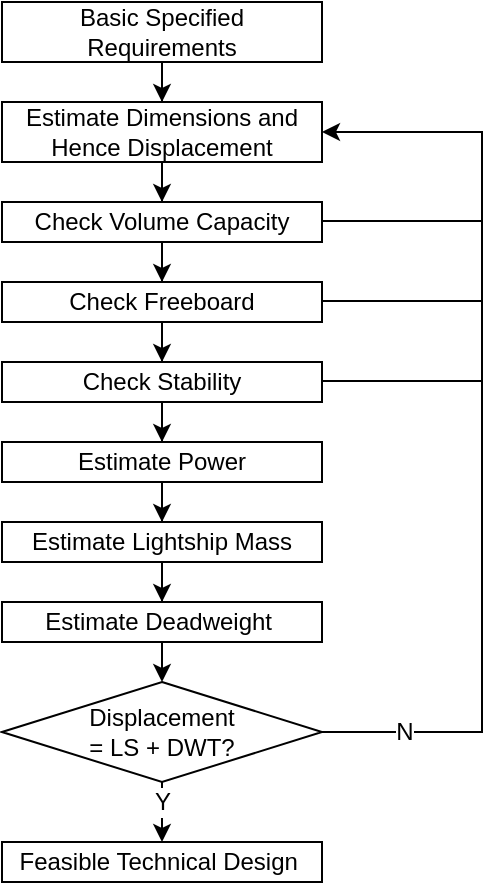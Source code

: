 <mxfile version="11.1.4" type="device"><diagram id="kB_-qwp7hlhkbU84jIvx" name="Page-1"><mxGraphModel dx="851" dy="514" grid="1" gridSize="10" guides="1" tooltips="1" connect="1" arrows="1" fold="1" page="1" pageScale="1" pageWidth="827" pageHeight="1169" math="0" shadow="0"><root><mxCell id="0"/><mxCell id="1" parent="0"/><mxCell id="sai1MVdhy5YU1st70Rwd-57" value="" style="edgeStyle=orthogonalEdgeStyle;rounded=0;orthogonalLoop=1;jettySize=auto;html=1;entryX=0.5;entryY=0;entryDx=0;entryDy=0;" edge="1" parent="1" source="sai1MVdhy5YU1st70Rwd-15" target="sai1MVdhy5YU1st70Rwd-16"><mxGeometry relative="1" as="geometry"/></mxCell><mxCell id="sai1MVdhy5YU1st70Rwd-15" value="Basic Specified Requirements" style="rounded=0;whiteSpace=wrap;html=1;" vertex="1" parent="1"><mxGeometry x="320" y="120" width="160" height="30" as="geometry"/></mxCell><mxCell id="sai1MVdhy5YU1st70Rwd-28" value="" style="edgeStyle=orthogonalEdgeStyle;rounded=0;orthogonalLoop=1;jettySize=auto;html=1;entryX=0.5;entryY=0;entryDx=0;entryDy=0;" edge="1" parent="1" source="sai1MVdhy5YU1st70Rwd-16" target="sai1MVdhy5YU1st70Rwd-17"><mxGeometry relative="1" as="geometry"/></mxCell><mxCell id="sai1MVdhy5YU1st70Rwd-16" value="Estimate Dimensions and Hence Displacement" style="rounded=0;whiteSpace=wrap;html=1;" vertex="1" parent="1"><mxGeometry x="320" y="170" width="160" height="30" as="geometry"/></mxCell><mxCell id="sai1MVdhy5YU1st70Rwd-17" value="Check Volume Capacity" style="rounded=0;whiteSpace=wrap;html=1;" vertex="1" parent="1"><mxGeometry x="320" y="220" width="160" height="20" as="geometry"/></mxCell><mxCell id="sai1MVdhy5YU1st70Rwd-31" value="" style="edgeStyle=orthogonalEdgeStyle;rounded=0;orthogonalLoop=1;jettySize=auto;html=1;entryX=0.5;entryY=0;entryDx=0;entryDy=0;" edge="1" parent="1" source="sai1MVdhy5YU1st70Rwd-18" target="sai1MVdhy5YU1st70Rwd-22"><mxGeometry relative="1" as="geometry"/></mxCell><mxCell id="sai1MVdhy5YU1st70Rwd-18" value="Check Freeboard" style="rounded=0;whiteSpace=wrap;html=1;" vertex="1" parent="1"><mxGeometry x="320" y="260" width="160" height="20" as="geometry"/></mxCell><mxCell id="sai1MVdhy5YU1st70Rwd-38" value="" style="edgeStyle=orthogonalEdgeStyle;rounded=0;orthogonalLoop=1;jettySize=auto;html=1;entryX=1;entryY=0.5;entryDx=0;entryDy=0;" edge="1" parent="1" source="sai1MVdhy5YU1st70Rwd-20" target="sai1MVdhy5YU1st70Rwd-16"><mxGeometry relative="1" as="geometry"><mxPoint x="560.0" y="485" as="targetPoint"/><Array as="points"><mxPoint x="560" y="485"/><mxPoint x="560" y="185"/></Array></mxGeometry></mxCell><mxCell id="sai1MVdhy5YU1st70Rwd-39" value="N" style="text;html=1;resizable=0;points=[];align=center;verticalAlign=middle;labelBackgroundColor=#ffffff;" vertex="1" connectable="0" parent="sai1MVdhy5YU1st70Rwd-38"><mxGeometry x="-0.891" y="1" relative="1" as="geometry"><mxPoint x="15.5" y="1" as="offset"/></mxGeometry></mxCell><mxCell id="sai1MVdhy5YU1st70Rwd-41" value="" style="edgeStyle=orthogonalEdgeStyle;rounded=0;orthogonalLoop=1;jettySize=auto;html=1;entryX=0.5;entryY=0;entryDx=0;entryDy=0;" edge="1" parent="1" source="sai1MVdhy5YU1st70Rwd-20" target="sai1MVdhy5YU1st70Rwd-27"><mxGeometry relative="1" as="geometry"><mxPoint x="400" y="590" as="targetPoint"/></mxGeometry></mxCell><mxCell id="sai1MVdhy5YU1st70Rwd-56" value="Y" style="text;html=1;resizable=0;points=[];align=center;verticalAlign=middle;labelBackgroundColor=#ffffff;" vertex="1" connectable="0" parent="sai1MVdhy5YU1st70Rwd-41"><mxGeometry x="1" y="17" relative="1" as="geometry"><mxPoint x="-17" y="-20" as="offset"/></mxGeometry></mxCell><mxCell id="sai1MVdhy5YU1st70Rwd-20" value="Displacement &lt;br&gt;= LS + DWT?" style="rhombus;whiteSpace=wrap;html=1;" vertex="1" parent="1"><mxGeometry x="320" y="460" width="160" height="50" as="geometry"/></mxCell><mxCell id="sai1MVdhy5YU1st70Rwd-32" value="" style="edgeStyle=orthogonalEdgeStyle;rounded=0;orthogonalLoop=1;jettySize=auto;html=1;entryX=0.5;entryY=0;entryDx=0;entryDy=0;" edge="1" parent="1" source="sai1MVdhy5YU1st70Rwd-22" target="sai1MVdhy5YU1st70Rwd-23"><mxGeometry relative="1" as="geometry"/></mxCell><mxCell id="sai1MVdhy5YU1st70Rwd-22" value="Check Stability" style="rounded=0;whiteSpace=wrap;html=1;" vertex="1" parent="1"><mxGeometry x="320" y="300" width="160" height="20" as="geometry"/></mxCell><mxCell id="sai1MVdhy5YU1st70Rwd-33" value="" style="edgeStyle=orthogonalEdgeStyle;rounded=0;orthogonalLoop=1;jettySize=auto;html=1;entryX=0.5;entryY=0;entryDx=0;entryDy=0;" edge="1" parent="1" source="sai1MVdhy5YU1st70Rwd-23" target="sai1MVdhy5YU1st70Rwd-24"><mxGeometry relative="1" as="geometry"/></mxCell><mxCell id="sai1MVdhy5YU1st70Rwd-23" value="Estimate Power" style="rounded=0;whiteSpace=wrap;html=1;" vertex="1" parent="1"><mxGeometry x="320" y="340" width="160" height="20" as="geometry"/></mxCell><mxCell id="sai1MVdhy5YU1st70Rwd-34" value="" style="edgeStyle=orthogonalEdgeStyle;rounded=0;orthogonalLoop=1;jettySize=auto;html=1;entryX=0.5;entryY=0;entryDx=0;entryDy=0;" edge="1" parent="1" source="sai1MVdhy5YU1st70Rwd-24" target="sai1MVdhy5YU1st70Rwd-25"><mxGeometry relative="1" as="geometry"/></mxCell><mxCell id="sai1MVdhy5YU1st70Rwd-24" value="Estimate Lightship Mass" style="rounded=0;whiteSpace=wrap;html=1;" vertex="1" parent="1"><mxGeometry x="320" y="380" width="160" height="20" as="geometry"/></mxCell><mxCell id="sai1MVdhy5YU1st70Rwd-36" value="" style="edgeStyle=orthogonalEdgeStyle;rounded=0;orthogonalLoop=1;jettySize=auto;html=1;" edge="1" parent="1" source="sai1MVdhy5YU1st70Rwd-25"><mxGeometry relative="1" as="geometry"><mxPoint x="400" y="460" as="targetPoint"/></mxGeometry></mxCell><mxCell id="sai1MVdhy5YU1st70Rwd-25" value="Estimate Deadweight&amp;nbsp;" style="rounded=0;whiteSpace=wrap;html=1;" vertex="1" parent="1"><mxGeometry x="320" y="420" width="160" height="20" as="geometry"/></mxCell><mxCell id="sai1MVdhy5YU1st70Rwd-27" value="Feasible Technical Design&amp;nbsp;" style="rounded=0;whiteSpace=wrap;html=1;" vertex="1" parent="1"><mxGeometry x="320" y="540" width="160" height="20" as="geometry"/></mxCell><mxCell id="sai1MVdhy5YU1st70Rwd-30" value="" style="edgeStyle=orthogonalEdgeStyle;rounded=0;orthogonalLoop=1;jettySize=auto;html=1;entryX=0.5;entryY=0;entryDx=0;entryDy=0;" edge="1" parent="1" source="sai1MVdhy5YU1st70Rwd-17" target="sai1MVdhy5YU1st70Rwd-18"><mxGeometry relative="1" as="geometry"/></mxCell><mxCell id="sai1MVdhy5YU1st70Rwd-53" value="" style="endArrow=none;html=1;exitX=1;exitY=0.5;exitDx=0;exitDy=0;" edge="1" parent="1"><mxGeometry width="50" height="50" relative="1" as="geometry"><mxPoint x="480" y="269.5" as="sourcePoint"/><mxPoint x="560" y="269.5" as="targetPoint"/></mxGeometry></mxCell><mxCell id="sai1MVdhy5YU1st70Rwd-54" value="" style="endArrow=none;html=1;exitX=1;exitY=0.5;exitDx=0;exitDy=0;" edge="1" parent="1"><mxGeometry width="50" height="50" relative="1" as="geometry"><mxPoint x="480" y="229.5" as="sourcePoint"/><mxPoint x="560" y="229.5" as="targetPoint"/></mxGeometry></mxCell><mxCell id="sai1MVdhy5YU1st70Rwd-55" value="" style="endArrow=none;html=1;exitX=1;exitY=0.5;exitDx=0;exitDy=0;" edge="1" parent="1"><mxGeometry width="50" height="50" relative="1" as="geometry"><mxPoint x="480" y="309.5" as="sourcePoint"/><mxPoint x="560" y="309.5" as="targetPoint"/></mxGeometry></mxCell></root></mxGraphModel></diagram></mxfile>